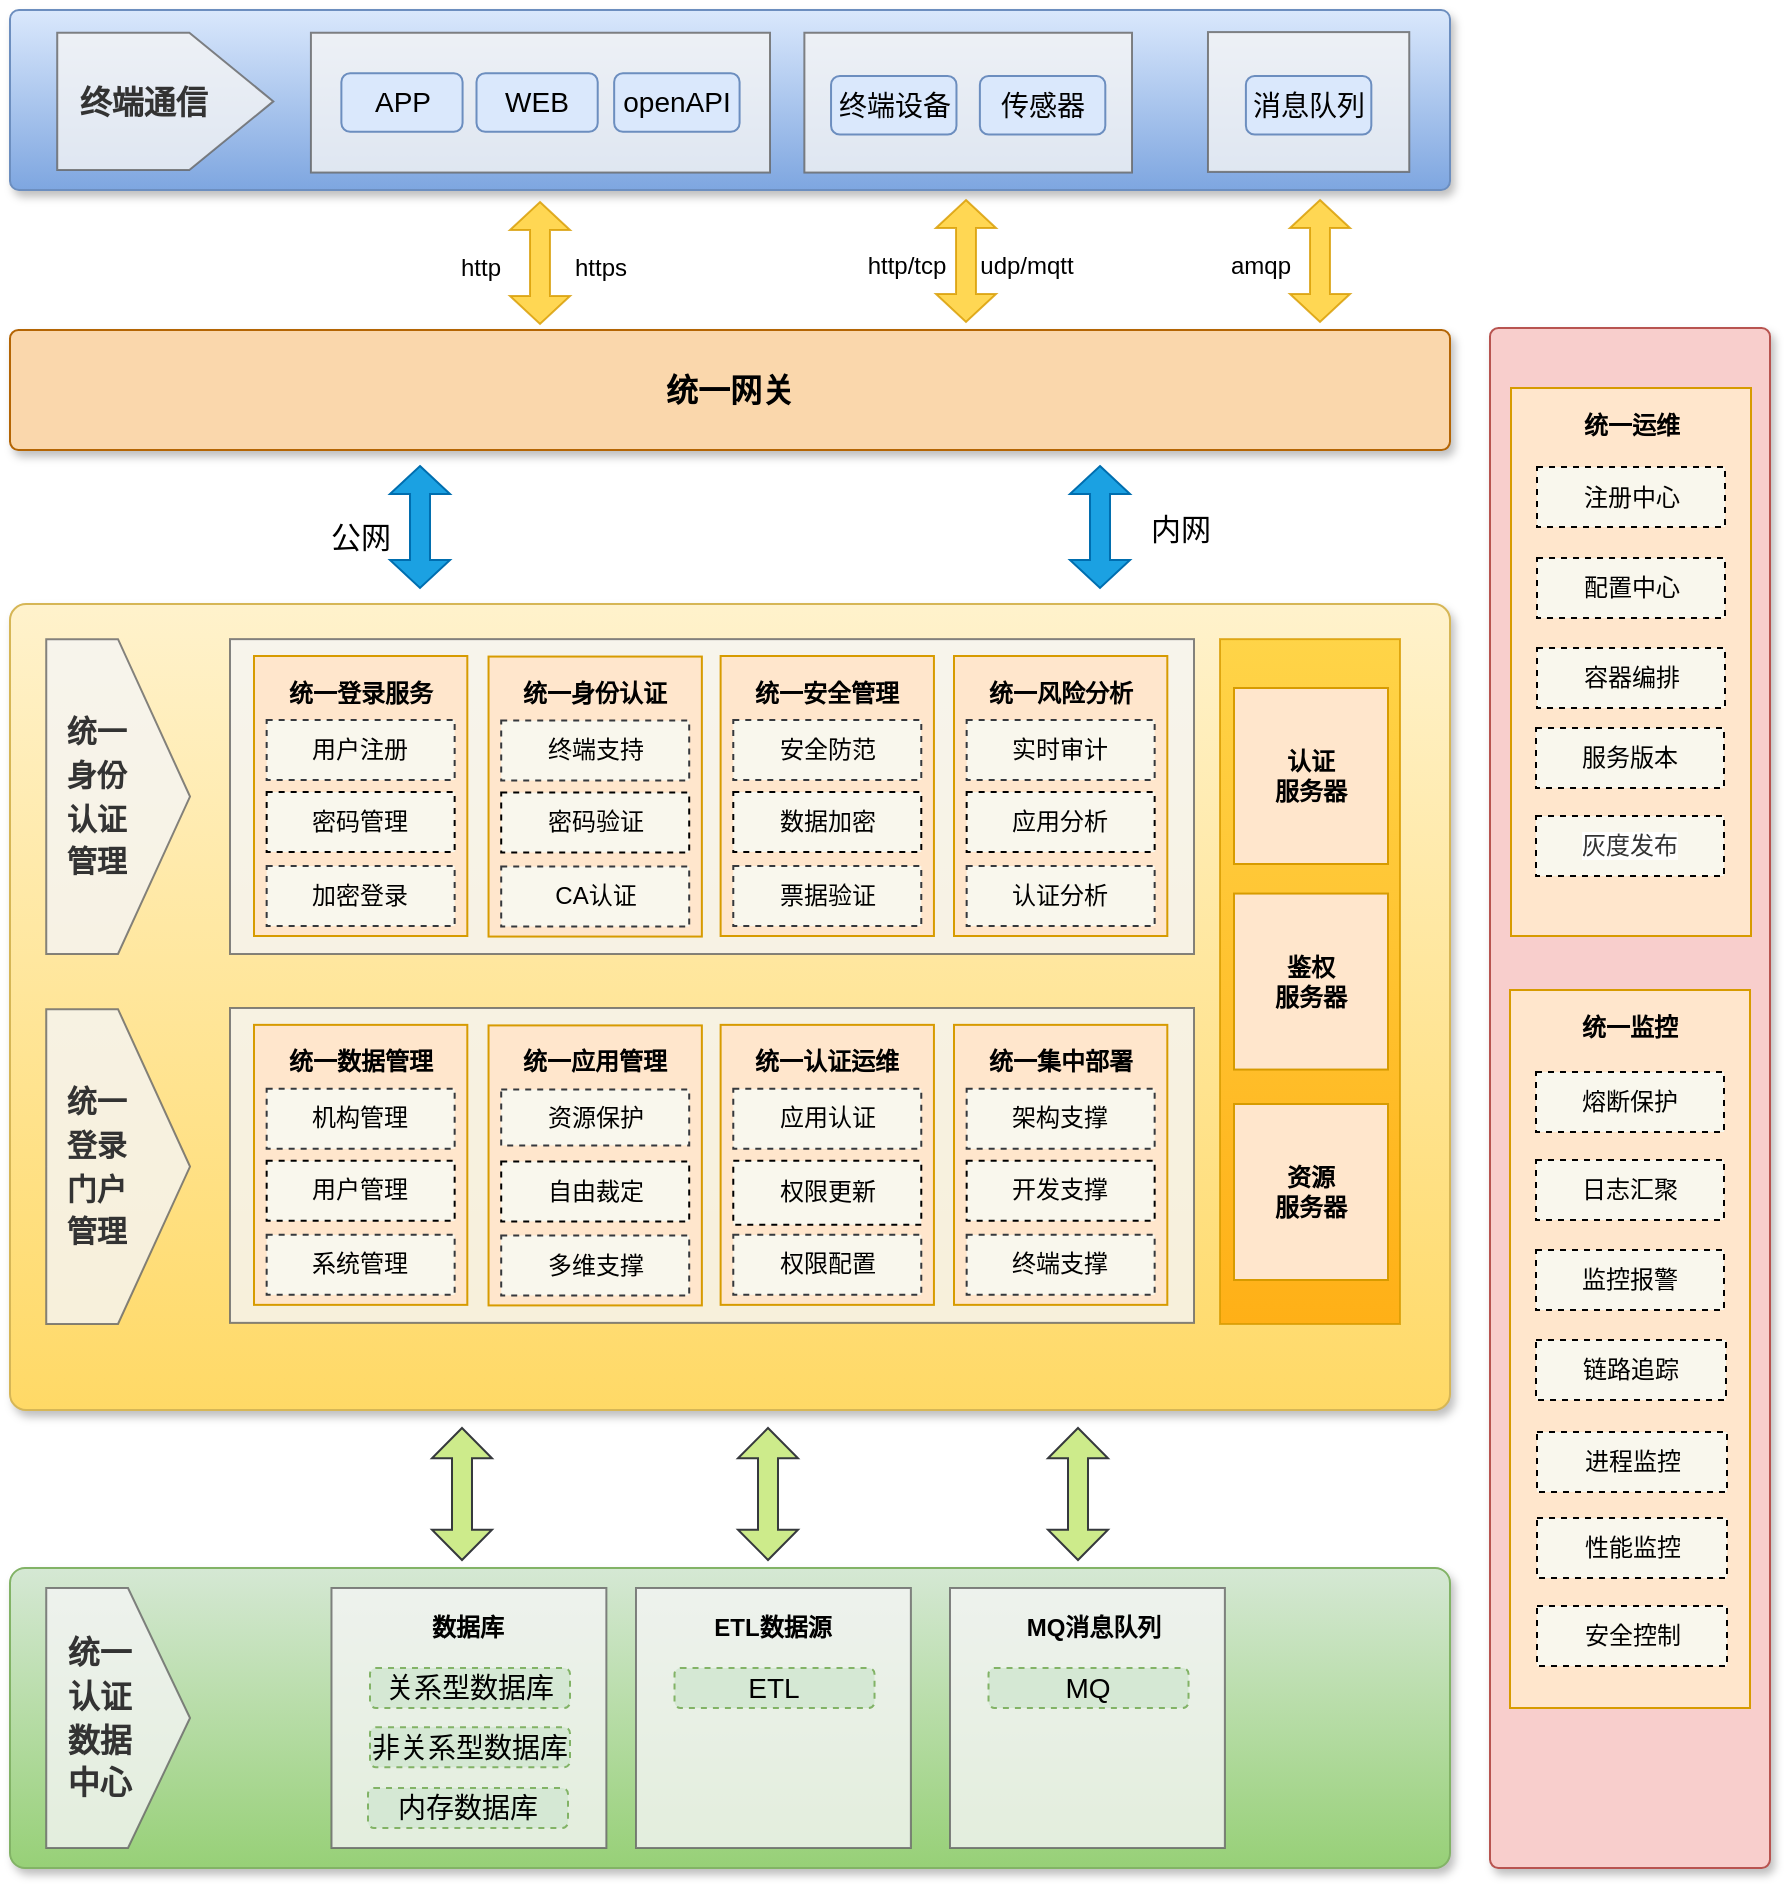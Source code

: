 <mxfile version="18.2.0" type="github">
  <diagram name="Page-1" id="d9b1e647-80fa-b4a2-5024-87a742678bcc">
    <mxGraphModel dx="868" dy="559" grid="1" gridSize="10" guides="1" tooltips="1" connect="1" arrows="0" fold="1" page="1" pageScale="1" pageWidth="500" pageHeight="1200" background="none" math="0" shadow="0">
      <root>
        <mxCell id="0" />
        <mxCell id="1" parent="0" />
        <mxCell id="57fe6abec08f04cb-7" value="" style="text;html=1;strokeColor=#6c8ebf;fillColor=#dae8fc;align=center;verticalAlign=middle;whiteSpace=wrap;fontSize=54;fontStyle=1;shadow=1;rounded=1;glass=0;sketch=0;arcSize=5;gradientColor=#7ea6e0;" parent="1" vertex="1">
          <mxGeometry x="50" y="41" width="720" height="90" as="geometry" />
        </mxCell>
        <mxCell id="60hh8dOJ01memG8-q0ME-9" value="&lt;span style=&quot;color: rgb(51, 51, 51);&quot;&gt;&lt;b&gt;&lt;font style=&quot;font-size: 16px;&quot;&gt;&amp;nbsp; 终端通信&lt;/font&gt;&lt;/b&gt;&lt;/span&gt;" style="html=1;shadow=0;dashed=0;align=left;verticalAlign=middle;shape=mxgraph.arrows2.arrow;dy=0;dx=42;notch=0;rounded=0;glass=0;sketch=0;fontSize=18;fillColor=#f5f5f5;fontColor=#333333;strokeColor=#666666;whiteSpace=wrap;opacity=80;" parent="57fe6abec08f04cb-7" vertex="1">
          <mxGeometry x="23.615" y="11.38" width="108.05" height="68.62" as="geometry" />
        </mxCell>
        <mxCell id="HtmfPYp2KWMltQhcVB6t-54" value="" style="rounded=0;whiteSpace=wrap;html=1;shadow=0;glass=0;sketch=0;fontSize=20;fillColor=#f5f5f5;fontColor=#333333;strokeColor=#666666;opacity=80;" vertex="1" parent="57fe6abec08f04cb-7">
          <mxGeometry x="397.19" y="11.38" width="163.81" height="69.89" as="geometry" />
        </mxCell>
        <mxCell id="HtmfPYp2KWMltQhcVB6t-55" value="&lt;span style=&quot;font-size: 14px;&quot;&gt;终端设备&lt;/span&gt;" style="rounded=1;whiteSpace=wrap;html=1;shadow=0;glass=0;sketch=0;fillColor=#dae8fc;strokeColor=#6c8ebf;gradientColor=none;" vertex="1" parent="57fe6abec08f04cb-7">
          <mxGeometry x="410.527" y="32.98" width="62.716" height="29.33" as="geometry" />
        </mxCell>
        <mxCell id="HtmfPYp2KWMltQhcVB6t-56" value="&lt;span style=&quot;font-size: 14px;&quot;&gt;传感器&lt;/span&gt;" style="rounded=1;whiteSpace=wrap;html=1;shadow=0;glass=0;sketch=0;fillColor=#dae8fc;strokeColor=#6c8ebf;gradientColor=none;" vertex="1" parent="57fe6abec08f04cb-7">
          <mxGeometry x="484.941" y="32.98" width="62.716" height="29.33" as="geometry" />
        </mxCell>
        <mxCell id="HtmfPYp2KWMltQhcVB6t-61" value="" style="rounded=0;whiteSpace=wrap;html=1;shadow=0;glass=0;sketch=0;fontSize=20;fillColor=#f5f5f5;fontColor=#333333;strokeColor=#666666;opacity=80;" vertex="1" parent="57fe6abec08f04cb-7">
          <mxGeometry x="598.996" y="11.05" width="100.63" height="69.89" as="geometry" />
        </mxCell>
        <mxCell id="HtmfPYp2KWMltQhcVB6t-62" value="&lt;span style=&quot;font-size: 14px;&quot;&gt;消息队列&lt;/span&gt;" style="rounded=1;whiteSpace=wrap;html=1;shadow=0;glass=0;sketch=0;fillColor=#dae8fc;strokeColor=#6c8ebf;gradientColor=none;" vertex="1" parent="57fe6abec08f04cb-7">
          <mxGeometry x="617.951" y="32.98" width="62.716" height="29.33" as="geometry" />
        </mxCell>
        <mxCell id="60hh8dOJ01memG8-q0ME-10" value="" style="rounded=0;whiteSpace=wrap;html=1;shadow=0;glass=0;sketch=0;fontSize=20;fillColor=#f5f5f5;fontColor=#333333;strokeColor=#666666;opacity=80;" parent="57fe6abec08f04cb-7" vertex="1">
          <mxGeometry x="150.47" y="11.38" width="229.53" height="69.89" as="geometry" />
        </mxCell>
        <mxCell id="60hh8dOJ01memG8-q0ME-2" value="&lt;font style=&quot;font-size: 14px;&quot;&gt;APP&lt;/font&gt;" style="rounded=1;whiteSpace=wrap;html=1;shadow=0;glass=0;sketch=0;fillColor=#dae8fc;strokeColor=#6c8ebf;gradientColor=none;" parent="57fe6abec08f04cb-7" vertex="1">
          <mxGeometry x="165.688" y="31.6" width="60.599" height="29.33" as="geometry" />
        </mxCell>
        <mxCell id="60hh8dOJ01memG8-q0ME-12" value="&lt;font style=&quot;font-size: 14px;&quot;&gt;WEB&lt;/font&gt;" style="rounded=1;whiteSpace=wrap;html=1;shadow=0;glass=0;sketch=0;fillColor=#dae8fc;strokeColor=#6c8ebf;gradientColor=none;" parent="57fe6abec08f04cb-7" vertex="1">
          <mxGeometry x="233.257" y="31.6" width="60.599" height="29.33" as="geometry" />
        </mxCell>
        <mxCell id="HtmfPYp2KWMltQhcVB6t-39" value="&lt;span style=&quot;font-size: 14px;&quot;&gt;openAPI&lt;/span&gt;" style="rounded=1;whiteSpace=wrap;html=1;shadow=0;glass=0;sketch=0;fillColor=#dae8fc;strokeColor=#6c8ebf;gradientColor=none;" vertex="1" parent="57fe6abec08f04cb-7">
          <mxGeometry x="302.08" y="31.6" width="62.716" height="29.33" as="geometry" />
        </mxCell>
        <mxCell id="60hh8dOJ01memG8-q0ME-18" value="" style="text;html=1;strokeColor=#d6b656;fillColor=#fff2cc;align=center;verticalAlign=middle;whiteSpace=wrap;fontSize=54;fontStyle=1;shadow=1;rounded=1;glass=0;sketch=0;arcSize=2;gradientColor=#ffd966;" parent="1" vertex="1">
          <mxGeometry x="50" y="338" width="720" height="403" as="geometry" />
        </mxCell>
        <mxCell id="60hh8dOJ01memG8-q0ME-19" value="" style="rounded=0;whiteSpace=wrap;html=1;shadow=0;glass=0;sketch=0;fontSize=20;fillColor=#f5f5f5;fontColor=#333333;strokeColor=#666666;opacity=80;" parent="60hh8dOJ01memG8-q0ME-18" vertex="1">
          <mxGeometry x="110" y="17.57" width="482" height="157.43" as="geometry" />
        </mxCell>
        <mxCell id="60hh8dOJ01memG8-q0ME-21" value="&lt;div style=&quot;&quot;&gt;&lt;b style=&quot;font-size: 15px;&quot;&gt;&amp;nbsp; 统一&lt;/b&gt;&lt;/div&gt;&lt;div style=&quot;&quot;&gt;&lt;b style=&quot;font-size: 15px;&quot;&gt;&amp;nbsp; 身份&lt;br&gt;&amp;nbsp; 认证&lt;/b&gt;&lt;/div&gt;&lt;div style=&quot;&quot;&gt;&lt;b style=&quot;font-size: 15px;&quot;&gt;&amp;nbsp; 管理&lt;/b&gt;&lt;br&gt;&lt;/div&gt;" style="html=1;shadow=0;dashed=0;align=left;verticalAlign=middle;shape=mxgraph.arrows2.arrow;dy=0;dx=36;notch=0;rounded=0;glass=0;sketch=0;fontSize=18;fillColor=#f5f5f5;fontColor=#333333;strokeColor=#666666;whiteSpace=wrap;opacity=80;" parent="60hh8dOJ01memG8-q0ME-18" vertex="1">
          <mxGeometry x="18.12" y="17.57" width="71.88" height="157.43" as="geometry" />
        </mxCell>
        <mxCell id="HtmfPYp2KWMltQhcVB6t-26" value="" style="group" vertex="1" connectable="0" parent="60hh8dOJ01memG8-q0ME-18">
          <mxGeometry x="122" y="26" width="106.66" height="140" as="geometry" />
        </mxCell>
        <mxCell id="60hh8dOJ01memG8-q0ME-20" value="" style="rounded=0;whiteSpace=wrap;html=1;shadow=0;glass=0;sketch=0;fillColor=#ffe6cc;strokeColor=#d79b00;" parent="HtmfPYp2KWMltQhcVB6t-26" vertex="1">
          <mxGeometry width="106.66" height="140" as="geometry" />
        </mxCell>
        <mxCell id="HtmfPYp2KWMltQhcVB6t-22" value="&lt;font style=&quot;font-size: 12px;&quot;&gt;&lt;b&gt;统一登录服务&lt;/b&gt;&lt;/font&gt;" style="text;html=1;strokeColor=none;fillColor=none;align=center;verticalAlign=middle;whiteSpace=wrap;rounded=0;shadow=1;fontSize=16;" vertex="1" parent="HtmfPYp2KWMltQhcVB6t-26">
          <mxGeometry x="13.83" y="2" width="79" height="30" as="geometry" />
        </mxCell>
        <mxCell id="HtmfPYp2KWMltQhcVB6t-23" value="用户注册" style="rounded=0;whiteSpace=wrap;html=1;shadow=0;fontSize=12;fillColor=#f9f7ed;strokeColor=#36393d;dashed=1;" vertex="1" parent="HtmfPYp2KWMltQhcVB6t-26">
          <mxGeometry x="6.33" y="32" width="94" height="30" as="geometry" />
        </mxCell>
        <mxCell id="HtmfPYp2KWMltQhcVB6t-24" value="密码管理" style="rounded=0;whiteSpace=wrap;html=1;shadow=0;fontSize=12;fillColor=#f9f7ed;strokeColor=default;dashed=1;" vertex="1" parent="HtmfPYp2KWMltQhcVB6t-26">
          <mxGeometry x="6.33" y="68" width="94" height="30" as="geometry" />
        </mxCell>
        <mxCell id="HtmfPYp2KWMltQhcVB6t-25" value="加密登录" style="rounded=0;whiteSpace=wrap;html=1;shadow=0;fontSize=12;fillColor=#f9f7ed;strokeColor=#36393d;dashed=1;" vertex="1" parent="HtmfPYp2KWMltQhcVB6t-26">
          <mxGeometry x="6.33" y="105" width="94" height="30" as="geometry" />
        </mxCell>
        <mxCell id="HtmfPYp2KWMltQhcVB6t-27" value="" style="group" vertex="1" connectable="0" parent="60hh8dOJ01memG8-q0ME-18">
          <mxGeometry x="239.27" y="26.28" width="106.66" height="140" as="geometry" />
        </mxCell>
        <mxCell id="HtmfPYp2KWMltQhcVB6t-28" value="" style="rounded=0;whiteSpace=wrap;html=1;shadow=0;glass=0;sketch=0;fillColor=#ffe6cc;strokeColor=#d79b00;" vertex="1" parent="HtmfPYp2KWMltQhcVB6t-27">
          <mxGeometry width="106.66" height="140" as="geometry" />
        </mxCell>
        <mxCell id="HtmfPYp2KWMltQhcVB6t-29" value="&lt;font style=&quot;font-size: 12px;&quot;&gt;&lt;b&gt;统一身份认证&lt;/b&gt;&lt;/font&gt;" style="text;html=1;strokeColor=none;fillColor=none;align=center;verticalAlign=middle;whiteSpace=wrap;rounded=0;shadow=1;fontSize=16;" vertex="1" parent="HtmfPYp2KWMltQhcVB6t-27">
          <mxGeometry x="13.83" y="2" width="79" height="30" as="geometry" />
        </mxCell>
        <mxCell id="HtmfPYp2KWMltQhcVB6t-30" value="终端支持" style="rounded=0;whiteSpace=wrap;html=1;shadow=0;fontSize=12;fillColor=#f9f7ed;strokeColor=#36393d;dashed=1;" vertex="1" parent="HtmfPYp2KWMltQhcVB6t-27">
          <mxGeometry x="6.33" y="32" width="94" height="30" as="geometry" />
        </mxCell>
        <mxCell id="HtmfPYp2KWMltQhcVB6t-31" value="密码验证" style="rounded=0;whiteSpace=wrap;html=1;shadow=0;fontSize=12;fillColor=#f9f7ed;strokeColor=default;dashed=1;" vertex="1" parent="HtmfPYp2KWMltQhcVB6t-27">
          <mxGeometry x="6.33" y="68" width="94" height="30" as="geometry" />
        </mxCell>
        <mxCell id="HtmfPYp2KWMltQhcVB6t-32" value="CA认证" style="rounded=0;whiteSpace=wrap;html=1;shadow=0;fontSize=12;fillColor=#f9f7ed;strokeColor=#36393d;dashed=1;" vertex="1" parent="HtmfPYp2KWMltQhcVB6t-27">
          <mxGeometry x="6.33" y="105" width="94" height="30" as="geometry" />
        </mxCell>
        <mxCell id="HtmfPYp2KWMltQhcVB6t-33" value="" style="group" vertex="1" connectable="0" parent="60hh8dOJ01memG8-q0ME-18">
          <mxGeometry x="355.31" y="26" width="106.66" height="140" as="geometry" />
        </mxCell>
        <mxCell id="HtmfPYp2KWMltQhcVB6t-34" value="" style="rounded=0;whiteSpace=wrap;html=1;shadow=0;glass=0;sketch=0;fillColor=#ffe6cc;strokeColor=#d79b00;" vertex="1" parent="HtmfPYp2KWMltQhcVB6t-33">
          <mxGeometry width="106.66" height="140" as="geometry" />
        </mxCell>
        <mxCell id="HtmfPYp2KWMltQhcVB6t-35" value="&lt;font style=&quot;font-size: 12px;&quot;&gt;&lt;b&gt;统一安全管理&lt;/b&gt;&lt;/font&gt;" style="text;html=1;strokeColor=none;fillColor=none;align=center;verticalAlign=middle;whiteSpace=wrap;rounded=0;shadow=1;fontSize=16;" vertex="1" parent="HtmfPYp2KWMltQhcVB6t-33">
          <mxGeometry x="13.83" y="2" width="79" height="30" as="geometry" />
        </mxCell>
        <mxCell id="HtmfPYp2KWMltQhcVB6t-36" value="安全防范" style="rounded=0;whiteSpace=wrap;html=1;shadow=0;fontSize=12;fillColor=#f9f7ed;strokeColor=#36393d;dashed=1;" vertex="1" parent="HtmfPYp2KWMltQhcVB6t-33">
          <mxGeometry x="6.33" y="32" width="94" height="30" as="geometry" />
        </mxCell>
        <mxCell id="HtmfPYp2KWMltQhcVB6t-37" value="数据加密" style="rounded=0;whiteSpace=wrap;html=1;shadow=0;fontSize=12;fillColor=#f9f7ed;strokeColor=default;dashed=1;" vertex="1" parent="HtmfPYp2KWMltQhcVB6t-33">
          <mxGeometry x="6.33" y="68" width="94" height="30" as="geometry" />
        </mxCell>
        <mxCell id="HtmfPYp2KWMltQhcVB6t-38" value="票据验证" style="rounded=0;whiteSpace=wrap;html=1;shadow=0;fontSize=12;fillColor=#f9f7ed;strokeColor=#36393d;dashed=1;" vertex="1" parent="HtmfPYp2KWMltQhcVB6t-33">
          <mxGeometry x="6.33" y="105" width="94" height="30" as="geometry" />
        </mxCell>
        <mxCell id="HtmfPYp2KWMltQhcVB6t-67" value="" style="group" vertex="1" connectable="0" parent="60hh8dOJ01memG8-q0ME-18">
          <mxGeometry x="472" y="26" width="106.66" height="140" as="geometry" />
        </mxCell>
        <mxCell id="HtmfPYp2KWMltQhcVB6t-68" value="" style="rounded=0;whiteSpace=wrap;html=1;shadow=0;glass=0;sketch=0;fillColor=#ffe6cc;strokeColor=#d79b00;" vertex="1" parent="HtmfPYp2KWMltQhcVB6t-67">
          <mxGeometry width="106.66" height="140" as="geometry" />
        </mxCell>
        <mxCell id="HtmfPYp2KWMltQhcVB6t-69" value="&lt;font style=&quot;font-size: 12px;&quot;&gt;&lt;b&gt;统一风险分析&lt;/b&gt;&lt;/font&gt;" style="text;html=1;strokeColor=none;fillColor=none;align=center;verticalAlign=middle;whiteSpace=wrap;rounded=0;shadow=1;fontSize=16;" vertex="1" parent="HtmfPYp2KWMltQhcVB6t-67">
          <mxGeometry x="13.83" y="2" width="79" height="30" as="geometry" />
        </mxCell>
        <mxCell id="HtmfPYp2KWMltQhcVB6t-70" value="实时审计" style="rounded=0;whiteSpace=wrap;html=1;shadow=0;fontSize=12;fillColor=#f9f7ed;strokeColor=#36393d;dashed=1;" vertex="1" parent="HtmfPYp2KWMltQhcVB6t-67">
          <mxGeometry x="6.33" y="32" width="94" height="30" as="geometry" />
        </mxCell>
        <mxCell id="HtmfPYp2KWMltQhcVB6t-71" value="应用分析" style="rounded=0;whiteSpace=wrap;html=1;shadow=0;fontSize=12;fillColor=#f9f7ed;strokeColor=default;dashed=1;" vertex="1" parent="HtmfPYp2KWMltQhcVB6t-67">
          <mxGeometry x="6.33" y="68" width="94" height="30" as="geometry" />
        </mxCell>
        <mxCell id="HtmfPYp2KWMltQhcVB6t-72" value="认证分析" style="rounded=0;whiteSpace=wrap;html=1;shadow=0;fontSize=12;fillColor=#f9f7ed;strokeColor=#36393d;dashed=1;" vertex="1" parent="HtmfPYp2KWMltQhcVB6t-67">
          <mxGeometry x="6.33" y="105" width="94" height="30" as="geometry" />
        </mxCell>
        <mxCell id="HtmfPYp2KWMltQhcVB6t-73" value="" style="rounded=0;whiteSpace=wrap;html=1;shadow=0;glass=0;sketch=0;fontSize=20;fillColor=#f5f5f5;fontColor=#333333;strokeColor=#666666;opacity=80;" vertex="1" parent="60hh8dOJ01memG8-q0ME-18">
          <mxGeometry x="110" y="202" width="482" height="157.43" as="geometry" />
        </mxCell>
        <mxCell id="HtmfPYp2KWMltQhcVB6t-74" value="" style="group" vertex="1" connectable="0" parent="60hh8dOJ01memG8-q0ME-18">
          <mxGeometry x="122" y="210.43" width="106.66" height="140" as="geometry" />
        </mxCell>
        <mxCell id="HtmfPYp2KWMltQhcVB6t-75" value="" style="rounded=0;whiteSpace=wrap;html=1;shadow=0;glass=0;sketch=0;fillColor=#ffe6cc;strokeColor=#d79b00;" vertex="1" parent="HtmfPYp2KWMltQhcVB6t-74">
          <mxGeometry width="106.66" height="140" as="geometry" />
        </mxCell>
        <mxCell id="HtmfPYp2KWMltQhcVB6t-76" value="&lt;font style=&quot;font-size: 12px;&quot;&gt;&lt;b&gt;统一数据管理&lt;/b&gt;&lt;/font&gt;" style="text;html=1;strokeColor=none;fillColor=none;align=center;verticalAlign=middle;whiteSpace=wrap;rounded=0;shadow=1;fontSize=16;" vertex="1" parent="HtmfPYp2KWMltQhcVB6t-74">
          <mxGeometry x="13.83" y="2" width="79" height="30" as="geometry" />
        </mxCell>
        <mxCell id="HtmfPYp2KWMltQhcVB6t-77" value="机构管理" style="rounded=0;whiteSpace=wrap;html=1;shadow=0;fontSize=12;fillColor=#f9f7ed;strokeColor=#36393d;dashed=1;" vertex="1" parent="HtmfPYp2KWMltQhcVB6t-74">
          <mxGeometry x="6.33" y="32" width="94" height="30" as="geometry" />
        </mxCell>
        <mxCell id="HtmfPYp2KWMltQhcVB6t-78" value="用户管理" style="rounded=0;whiteSpace=wrap;html=1;shadow=0;fontSize=12;fillColor=#f9f7ed;strokeColor=default;dashed=1;" vertex="1" parent="HtmfPYp2KWMltQhcVB6t-74">
          <mxGeometry x="6.33" y="68" width="94" height="30" as="geometry" />
        </mxCell>
        <mxCell id="HtmfPYp2KWMltQhcVB6t-79" value="系统管理" style="rounded=0;whiteSpace=wrap;html=1;shadow=0;fontSize=12;fillColor=#f9f7ed;strokeColor=#36393d;dashed=1;" vertex="1" parent="HtmfPYp2KWMltQhcVB6t-74">
          <mxGeometry x="6.33" y="105" width="94" height="30" as="geometry" />
        </mxCell>
        <mxCell id="HtmfPYp2KWMltQhcVB6t-80" value="" style="group" vertex="1" connectable="0" parent="60hh8dOJ01memG8-q0ME-18">
          <mxGeometry x="239.27" y="210.71" width="106.66" height="140" as="geometry" />
        </mxCell>
        <mxCell id="HtmfPYp2KWMltQhcVB6t-81" value="" style="rounded=0;whiteSpace=wrap;html=1;shadow=0;glass=0;sketch=0;fillColor=#ffe6cc;strokeColor=#d79b00;" vertex="1" parent="HtmfPYp2KWMltQhcVB6t-80">
          <mxGeometry width="106.66" height="140" as="geometry" />
        </mxCell>
        <mxCell id="HtmfPYp2KWMltQhcVB6t-82" value="&lt;font style=&quot;font-size: 12px;&quot;&gt;&lt;b&gt;统一应用管理&lt;/b&gt;&lt;/font&gt;" style="text;html=1;strokeColor=none;fillColor=none;align=center;verticalAlign=middle;whiteSpace=wrap;rounded=0;shadow=1;fontSize=16;" vertex="1" parent="HtmfPYp2KWMltQhcVB6t-80">
          <mxGeometry x="13.83" y="2" width="79" height="28" as="geometry" />
        </mxCell>
        <mxCell id="HtmfPYp2KWMltQhcVB6t-83" value="资源保护" style="rounded=0;whiteSpace=wrap;html=1;shadow=0;fontSize=12;fillColor=#f9f7ed;strokeColor=#36393d;dashed=1;" vertex="1" parent="HtmfPYp2KWMltQhcVB6t-80">
          <mxGeometry x="6.33" y="32" width="94" height="28" as="geometry" />
        </mxCell>
        <mxCell id="HtmfPYp2KWMltQhcVB6t-84" value="自由裁定" style="rounded=0;whiteSpace=wrap;html=1;shadow=0;fontSize=12;fillColor=#f9f7ed;strokeColor=default;dashed=1;" vertex="1" parent="HtmfPYp2KWMltQhcVB6t-80">
          <mxGeometry x="6.33" y="68" width="94" height="30" as="geometry" />
        </mxCell>
        <mxCell id="HtmfPYp2KWMltQhcVB6t-85" value="多维支撑" style="rounded=0;whiteSpace=wrap;html=1;shadow=0;fontSize=12;fillColor=#f9f7ed;strokeColor=#36393d;dashed=1;" vertex="1" parent="HtmfPYp2KWMltQhcVB6t-80">
          <mxGeometry x="6.33" y="105" width="94" height="30" as="geometry" />
        </mxCell>
        <mxCell id="HtmfPYp2KWMltQhcVB6t-86" value="" style="group" vertex="1" connectable="0" parent="60hh8dOJ01memG8-q0ME-18">
          <mxGeometry x="355.31" y="210.43" width="106.66" height="140" as="geometry" />
        </mxCell>
        <mxCell id="HtmfPYp2KWMltQhcVB6t-87" value="" style="rounded=0;whiteSpace=wrap;html=1;shadow=0;glass=0;sketch=0;fillColor=#ffe6cc;strokeColor=#d79b00;" vertex="1" parent="HtmfPYp2KWMltQhcVB6t-86">
          <mxGeometry width="106.66" height="140" as="geometry" />
        </mxCell>
        <mxCell id="HtmfPYp2KWMltQhcVB6t-88" value="&lt;font style=&quot;font-size: 12px;&quot;&gt;&lt;b&gt;统一认证运维&lt;/b&gt;&lt;/font&gt;" style="text;html=1;strokeColor=none;fillColor=none;align=center;verticalAlign=middle;whiteSpace=wrap;rounded=0;shadow=1;fontSize=16;" vertex="1" parent="HtmfPYp2KWMltQhcVB6t-86">
          <mxGeometry x="13.83" y="2" width="79" height="30" as="geometry" />
        </mxCell>
        <mxCell id="HtmfPYp2KWMltQhcVB6t-89" value="应用认证" style="rounded=0;whiteSpace=wrap;html=1;shadow=0;fontSize=12;fillColor=#f9f7ed;strokeColor=#36393d;dashed=1;" vertex="1" parent="HtmfPYp2KWMltQhcVB6t-86">
          <mxGeometry x="6.33" y="32" width="94" height="30" as="geometry" />
        </mxCell>
        <mxCell id="HtmfPYp2KWMltQhcVB6t-90" value="权限更新" style="rounded=0;whiteSpace=wrap;html=1;shadow=0;fontSize=12;fillColor=#f9f7ed;strokeColor=default;dashed=1;" vertex="1" parent="HtmfPYp2KWMltQhcVB6t-86">
          <mxGeometry x="6.33" y="68" width="94" height="32" as="geometry" />
        </mxCell>
        <mxCell id="HtmfPYp2KWMltQhcVB6t-91" value="权限配置" style="rounded=0;whiteSpace=wrap;html=1;shadow=0;fontSize=12;fillColor=#f9f7ed;strokeColor=#36393d;dashed=1;" vertex="1" parent="HtmfPYp2KWMltQhcVB6t-86">
          <mxGeometry x="6.33" y="105" width="94" height="30" as="geometry" />
        </mxCell>
        <mxCell id="HtmfPYp2KWMltQhcVB6t-92" value="" style="group" vertex="1" connectable="0" parent="60hh8dOJ01memG8-q0ME-18">
          <mxGeometry x="472" y="210.43" width="106.66" height="140" as="geometry" />
        </mxCell>
        <mxCell id="HtmfPYp2KWMltQhcVB6t-93" value="" style="rounded=0;whiteSpace=wrap;html=1;shadow=0;glass=0;sketch=0;fillColor=#ffe6cc;strokeColor=#d79b00;" vertex="1" parent="HtmfPYp2KWMltQhcVB6t-92">
          <mxGeometry width="106.66" height="140" as="geometry" />
        </mxCell>
        <mxCell id="HtmfPYp2KWMltQhcVB6t-94" value="&lt;font style=&quot;font-size: 12px;&quot;&gt;&lt;b&gt;统一集中部署&lt;/b&gt;&lt;/font&gt;" style="text;html=1;strokeColor=none;fillColor=none;align=center;verticalAlign=middle;whiteSpace=wrap;rounded=0;shadow=1;fontSize=16;" vertex="1" parent="HtmfPYp2KWMltQhcVB6t-92">
          <mxGeometry x="13.83" y="2" width="79" height="30" as="geometry" />
        </mxCell>
        <mxCell id="HtmfPYp2KWMltQhcVB6t-95" value="架构支撑" style="rounded=0;whiteSpace=wrap;html=1;shadow=0;fontSize=12;fillColor=#f9f7ed;strokeColor=#36393d;dashed=1;" vertex="1" parent="HtmfPYp2KWMltQhcVB6t-92">
          <mxGeometry x="6.33" y="32" width="94" height="30" as="geometry" />
        </mxCell>
        <mxCell id="HtmfPYp2KWMltQhcVB6t-96" value="开发支撑" style="rounded=0;whiteSpace=wrap;html=1;shadow=0;fontSize=12;fillColor=#f9f7ed;strokeColor=default;dashed=1;" vertex="1" parent="HtmfPYp2KWMltQhcVB6t-92">
          <mxGeometry x="6.33" y="68" width="94" height="30" as="geometry" />
        </mxCell>
        <mxCell id="HtmfPYp2KWMltQhcVB6t-97" value="终端支撑" style="rounded=0;whiteSpace=wrap;html=1;shadow=0;fontSize=12;fillColor=#f9f7ed;strokeColor=#36393d;dashed=1;" vertex="1" parent="HtmfPYp2KWMltQhcVB6t-92">
          <mxGeometry x="6.33" y="105" width="94" height="30" as="geometry" />
        </mxCell>
        <mxCell id="HtmfPYp2KWMltQhcVB6t-103" value="&lt;div style=&quot;&quot;&gt;&lt;b style=&quot;font-size: 15px;&quot;&gt;&amp;nbsp; 统一&lt;br&gt;&amp;nbsp; 登录&lt;br&gt;&amp;nbsp; 门户&lt;br&gt;&amp;nbsp; 管理&lt;/b&gt;&lt;br&gt;&lt;/div&gt;" style="html=1;shadow=0;dashed=0;align=left;verticalAlign=middle;shape=mxgraph.arrows2.arrow;dy=0;dx=36;notch=0;rounded=0;glass=0;sketch=0;fontSize=18;fillColor=#f5f5f5;fontColor=#333333;strokeColor=#666666;whiteSpace=wrap;opacity=80;" vertex="1" parent="60hh8dOJ01memG8-q0ME-18">
          <mxGeometry x="18.12" y="202.57" width="71.88" height="157.43" as="geometry" />
        </mxCell>
        <mxCell id="HtmfPYp2KWMltQhcVB6t-104" value="" style="group" vertex="1" connectable="0" parent="60hh8dOJ01memG8-q0ME-18">
          <mxGeometry x="605" y="17.57" width="90" height="342.43" as="geometry" />
        </mxCell>
        <mxCell id="HtmfPYp2KWMltQhcVB6t-98" value="" style="rounded=0;whiteSpace=wrap;html=1;shadow=0;glass=0;sketch=0;fontSize=20;fillColor=#ffcd28;strokeColor=#d79b00;opacity=80;gradientColor=#ffa500;" vertex="1" parent="HtmfPYp2KWMltQhcVB6t-104">
          <mxGeometry width="90" height="342.43" as="geometry" />
        </mxCell>
        <mxCell id="HtmfPYp2KWMltQhcVB6t-100" value="&lt;b&gt;认证&lt;br&gt;服务器&lt;/b&gt;" style="rounded=0;whiteSpace=wrap;html=1;shadow=0;fontSize=12;fillColor=#ffe6cc;strokeColor=#d79b00;" vertex="1" parent="HtmfPYp2KWMltQhcVB6t-104">
          <mxGeometry x="7" y="24.43" width="77" height="88" as="geometry" />
        </mxCell>
        <mxCell id="HtmfPYp2KWMltQhcVB6t-101" value="&lt;b&gt;鉴权&lt;br&gt;服务器&lt;/b&gt;" style="rounded=0;whiteSpace=wrap;html=1;shadow=0;fontSize=12;fillColor=#ffe6cc;strokeColor=#d79b00;" vertex="1" parent="HtmfPYp2KWMltQhcVB6t-104">
          <mxGeometry x="7" y="127.21" width="77" height="88" as="geometry" />
        </mxCell>
        <mxCell id="HtmfPYp2KWMltQhcVB6t-102" value="&lt;b&gt;资源&lt;br&gt;服务器&lt;/b&gt;" style="rounded=0;whiteSpace=wrap;html=1;shadow=0;fontSize=12;fillColor=#ffe6cc;strokeColor=#d79b00;" vertex="1" parent="HtmfPYp2KWMltQhcVB6t-104">
          <mxGeometry x="7" y="232.43" width="77" height="88" as="geometry" />
        </mxCell>
        <mxCell id="60hh8dOJ01memG8-q0ME-41" value="" style="text;html=1;strokeColor=#82b366;fillColor=#d5e8d4;align=center;verticalAlign=middle;whiteSpace=wrap;fontSize=54;fontStyle=1;shadow=1;rounded=1;glass=0;sketch=0;gradientColor=#97d077;arcSize=5;" parent="1" vertex="1">
          <mxGeometry x="50" y="820" width="720" height="150" as="geometry" />
        </mxCell>
        <mxCell id="60hh8dOJ01memG8-q0ME-42" value="" style="rounded=0;whiteSpace=wrap;html=1;shadow=0;glass=0;sketch=0;fontSize=20;fillColor=#f5f5f5;fontColor=#333333;strokeColor=#666666;opacity=80;" parent="60hh8dOJ01memG8-q0ME-41" vertex="1">
          <mxGeometry x="160.74" y="10" width="137.44" height="130" as="geometry" />
        </mxCell>
        <mxCell id="60hh8dOJ01memG8-q0ME-43" value="&lt;font style=&quot;font-size: 14px;&quot;&gt;非关系型数据库&lt;/font&gt;" style="rounded=1;whiteSpace=wrap;html=1;shadow=0;glass=0;sketch=0;fillColor=#d5e8d4;strokeColor=#82b366;gradientColor=none;dashed=1;" parent="60hh8dOJ01memG8-q0ME-41" vertex="1">
          <mxGeometry x="180" y="79.6" width="100" height="20" as="geometry" />
        </mxCell>
        <mxCell id="60hh8dOJ01memG8-q0ME-49" value="&lt;font style=&quot;font-size: 14px;&quot;&gt;关系型数据库&lt;/font&gt;" style="rounded=1;whiteSpace=wrap;html=1;shadow=0;glass=0;sketch=0;fillColor=#d5e8d4;strokeColor=#82b366;gradientColor=none;dashed=1;" parent="60hh8dOJ01memG8-q0ME-41" vertex="1">
          <mxGeometry x="180" y="50" width="100" height="20" as="geometry" />
        </mxCell>
        <mxCell id="60hh8dOJ01memG8-q0ME-44" value="&lt;div style=&quot;&quot;&gt;&lt;b style=&quot;background-color: initial; font-size: 16px;&quot;&gt;&amp;nbsp; 统一&lt;/b&gt;&lt;/div&gt;&lt;div style=&quot;&quot;&gt;&lt;b style=&quot;background-color: initial; font-size: 16px;&quot;&gt;&amp;nbsp; 认证&lt;/b&gt;&lt;/div&gt;&lt;span style=&quot;color: rgb(51, 51, 51);&quot;&gt;&lt;div style=&quot;&quot;&gt;&lt;b style=&quot;background-color: initial; font-size: 16px;&quot;&gt;&amp;nbsp; 数据&lt;/b&gt;&lt;/div&gt;&lt;div style=&quot;&quot;&gt;&lt;b style=&quot;background-color: initial; font-size: 16px;&quot;&gt;&amp;nbsp; 中心&lt;/b&gt;&lt;/div&gt;&lt;/span&gt;" style="html=1;shadow=0;dashed=0;align=left;verticalAlign=middle;shape=mxgraph.arrows2.arrow;dy=0;dx=31;notch=0;rounded=0;glass=0;sketch=0;fontSize=18;fillColor=#f5f5f5;fontColor=#333333;strokeColor=#666666;whiteSpace=wrap;opacity=80;" parent="60hh8dOJ01memG8-q0ME-41" vertex="1">
          <mxGeometry x="18.12" y="10" width="71.88" height="130" as="geometry" />
        </mxCell>
        <mxCell id="HtmfPYp2KWMltQhcVB6t-106" value="&lt;b&gt;数据库&lt;/b&gt;" style="text;html=1;strokeColor=none;fillColor=none;align=center;verticalAlign=middle;whiteSpace=wrap;rounded=0;shadow=1;dashed=1;fontSize=12;opacity=80;" vertex="1" parent="60hh8dOJ01memG8-q0ME-41">
          <mxGeometry x="199" y="15" width="60" height="30" as="geometry" />
        </mxCell>
        <mxCell id="HtmfPYp2KWMltQhcVB6t-107" value="" style="rounded=0;whiteSpace=wrap;html=1;shadow=0;glass=0;sketch=0;fontSize=20;fillColor=#f5f5f5;fontColor=#333333;strokeColor=#666666;opacity=80;" vertex="1" parent="60hh8dOJ01memG8-q0ME-41">
          <mxGeometry x="313" y="10" width="137.44" height="130" as="geometry" />
        </mxCell>
        <mxCell id="HtmfPYp2KWMltQhcVB6t-109" value="&lt;span style=&quot;font-size: 14px;&quot;&gt;ETL&lt;/span&gt;" style="rounded=1;whiteSpace=wrap;html=1;shadow=0;glass=0;sketch=0;fillColor=#d5e8d4;strokeColor=#82b366;gradientColor=none;dashed=1;" vertex="1" parent="60hh8dOJ01memG8-q0ME-41">
          <mxGeometry x="332.26" y="50" width="100" height="20" as="geometry" />
        </mxCell>
        <mxCell id="HtmfPYp2KWMltQhcVB6t-110" value="&lt;b&gt;ETL数据源&lt;/b&gt;" style="text;html=1;strokeColor=none;fillColor=none;align=center;verticalAlign=middle;whiteSpace=wrap;rounded=0;shadow=1;dashed=1;fontSize=12;opacity=80;" vertex="1" parent="60hh8dOJ01memG8-q0ME-41">
          <mxGeometry x="347.35" y="15" width="68.74" height="30" as="geometry" />
        </mxCell>
        <mxCell id="HtmfPYp2KWMltQhcVB6t-111" value="&lt;font style=&quot;font-size: 14px;&quot;&gt;内存数据库&lt;/font&gt;" style="rounded=1;whiteSpace=wrap;html=1;shadow=0;glass=0;sketch=0;fillColor=#d5e8d4;strokeColor=#82b366;gradientColor=none;dashed=1;" vertex="1" parent="60hh8dOJ01memG8-q0ME-41">
          <mxGeometry x="179" y="110" width="100" height="20" as="geometry" />
        </mxCell>
        <mxCell id="HtmfPYp2KWMltQhcVB6t-112" value="" style="rounded=0;whiteSpace=wrap;html=1;shadow=0;glass=0;sketch=0;fontSize=20;fillColor=#f5f5f5;fontColor=#333333;strokeColor=#666666;opacity=80;" vertex="1" parent="60hh8dOJ01memG8-q0ME-41">
          <mxGeometry x="470" y="10" width="137.44" height="130" as="geometry" />
        </mxCell>
        <mxCell id="HtmfPYp2KWMltQhcVB6t-114" value="&lt;span style=&quot;font-size: 14px;&quot;&gt;MQ&lt;/span&gt;" style="rounded=1;whiteSpace=wrap;html=1;shadow=0;glass=0;sketch=0;fillColor=#d5e8d4;strokeColor=#82b366;gradientColor=none;dashed=1;" vertex="1" parent="60hh8dOJ01memG8-q0ME-41">
          <mxGeometry x="489.26" y="50" width="100" height="20" as="geometry" />
        </mxCell>
        <mxCell id="HtmfPYp2KWMltQhcVB6t-115" value="&lt;b&gt;MQ消息队列&lt;/b&gt;" style="text;html=1;strokeColor=none;fillColor=none;align=center;verticalAlign=middle;whiteSpace=wrap;rounded=0;shadow=1;dashed=1;fontSize=12;opacity=80;" vertex="1" parent="60hh8dOJ01memG8-q0ME-41">
          <mxGeometry x="504.35" y="15" width="75.65" height="30" as="geometry" />
        </mxCell>
        <mxCell id="HtmfPYp2KWMltQhcVB6t-5" value="" style="shape=doubleArrow;direction=south;whiteSpace=wrap;html=1;fontSize=18;arrowWidth=0.333;arrowSize=0.23;fillColor=#1ba1e2;fontColor=#ffffff;strokeColor=#006EAF;" vertex="1" parent="1">
          <mxGeometry x="240" y="269" width="30" height="61" as="geometry" />
        </mxCell>
        <mxCell id="HtmfPYp2KWMltQhcVB6t-7" value="&lt;font style=&quot;font-size: 15px;&quot;&gt;公网&lt;/font&gt;" style="text;html=1;align=center;verticalAlign=middle;resizable=0;points=[];autosize=1;strokeColor=none;fillColor=none;fontSize=18;" vertex="1" parent="1">
          <mxGeometry x="200" y="289" width="50" height="30" as="geometry" />
        </mxCell>
        <mxCell id="HtmfPYp2KWMltQhcVB6t-8" value="&lt;font style=&quot;font-size: 15px;&quot;&gt;内网&lt;/font&gt;" style="text;html=1;align=center;verticalAlign=middle;resizable=0;points=[];autosize=1;strokeColor=none;fillColor=none;fontSize=18;" vertex="1" parent="1">
          <mxGeometry x="610" y="284.5" width="50" height="30" as="geometry" />
        </mxCell>
        <mxCell id="HtmfPYp2KWMltQhcVB6t-9" value="" style="shape=doubleArrow;direction=south;whiteSpace=wrap;html=1;fontSize=18;arrowWidth=0.333;arrowSize=0.23;fillColor=#cdeb8b;strokeColor=#36393d;" vertex="1" parent="1">
          <mxGeometry x="261" y="750" width="30" height="66" as="geometry" />
        </mxCell>
        <mxCell id="HtmfPYp2KWMltQhcVB6t-10" value="" style="shape=doubleArrow;direction=south;whiteSpace=wrap;html=1;fontSize=18;arrowWidth=0.333;arrowSize=0.23;fillColor=#cdeb8b;strokeColor=#36393d;" vertex="1" parent="1">
          <mxGeometry x="569" y="750" width="30" height="66" as="geometry" />
        </mxCell>
        <mxCell id="HtmfPYp2KWMltQhcVB6t-18" value="" style="rounded=1;whiteSpace=wrap;html=1;fontSize=14;arcSize=3;fillColor=#f8cecc;strokeColor=#b85450;shadow=1;" vertex="1" parent="1">
          <mxGeometry x="790" y="200" width="140" height="770" as="geometry" />
        </mxCell>
        <mxCell id="HtmfPYp2KWMltQhcVB6t-21" value="" style="rounded=0;whiteSpace=wrap;html=1;fontSize=14;fillColor=#ffe6cc;strokeColor=#d79b00;" vertex="1" parent="1">
          <mxGeometry x="800" y="531" width="120" height="359" as="geometry" />
        </mxCell>
        <mxCell id="HtmfPYp2KWMltQhcVB6t-42" value="&lt;b&gt;&lt;font style=&quot;font-size: 16px;&quot;&gt;统一网关&lt;/font&gt;&lt;/b&gt;" style="rounded=1;whiteSpace=wrap;html=1;shadow=1;fontSize=12;strokeColor=#b46504;fillColor=#fad7ac;arcSize=7;" vertex="1" parent="1">
          <mxGeometry x="50" y="201" width="720" height="60" as="geometry" />
        </mxCell>
        <mxCell id="HtmfPYp2KWMltQhcVB6t-45" value="" style="shape=doubleArrow;direction=south;whiteSpace=wrap;html=1;fontSize=18;arrowWidth=0.333;arrowSize=0.23;fillColor=#1ba1e2;fontColor=#ffffff;strokeColor=#006EAF;" vertex="1" parent="1">
          <mxGeometry x="580" y="269" width="30" height="61" as="geometry" />
        </mxCell>
        <mxCell id="HtmfPYp2KWMltQhcVB6t-53" value="" style="group" vertex="1" connectable="0" parent="1">
          <mxGeometry x="260" y="137" width="110" height="61" as="geometry" />
        </mxCell>
        <mxCell id="HtmfPYp2KWMltQhcVB6t-48" value="" style="shape=doubleArrow;direction=south;whiteSpace=wrap;html=1;fontSize=18;arrowWidth=0.333;arrowSize=0.23;fillColor=#ffcd28;strokeColor=#d79b00;gradientColor=none;opacity=80;" vertex="1" parent="HtmfPYp2KWMltQhcVB6t-53">
          <mxGeometry x="40" width="30" height="61" as="geometry" />
        </mxCell>
        <mxCell id="HtmfPYp2KWMltQhcVB6t-49" value="&lt;font style=&quot;font-size: 12px;&quot;&gt;http&lt;/font&gt;" style="text;html=1;align=center;verticalAlign=middle;resizable=0;points=[];autosize=1;strokeColor=none;fillColor=none;fontSize=18;" vertex="1" parent="HtmfPYp2KWMltQhcVB6t-53">
          <mxGeometry x="5" y="15.5" width="40" height="30" as="geometry" />
        </mxCell>
        <mxCell id="HtmfPYp2KWMltQhcVB6t-50" value="&lt;font style=&quot;font-size: 12px;&quot;&gt;https&lt;/font&gt;" style="text;html=1;align=center;verticalAlign=middle;resizable=0;points=[];autosize=1;strokeColor=none;fillColor=none;fontSize=18;" vertex="1" parent="HtmfPYp2KWMltQhcVB6t-53">
          <mxGeometry x="65" y="15.5" width="40" height="30" as="geometry" />
        </mxCell>
        <mxCell id="HtmfPYp2KWMltQhcVB6t-57" value="" style="group" vertex="1" connectable="0" parent="1">
          <mxGeometry x="473" y="136" width="115" height="61" as="geometry" />
        </mxCell>
        <mxCell id="HtmfPYp2KWMltQhcVB6t-58" value="" style="shape=doubleArrow;direction=south;whiteSpace=wrap;html=1;fontSize=18;arrowWidth=0.333;arrowSize=0.23;fillColor=#ffcd28;strokeColor=#d79b00;gradientColor=none;opacity=80;" vertex="1" parent="HtmfPYp2KWMltQhcVB6t-57">
          <mxGeometry x="40" width="30" height="61" as="geometry" />
        </mxCell>
        <mxCell id="HtmfPYp2KWMltQhcVB6t-59" value="&lt;font style=&quot;font-size: 12px;&quot;&gt;http/tcp&lt;/font&gt;" style="text;html=1;align=center;verticalAlign=middle;resizable=0;points=[];autosize=1;strokeColor=none;fillColor=none;fontSize=18;" vertex="1" parent="HtmfPYp2KWMltQhcVB6t-57">
          <mxGeometry y="15.5" width="50" height="30" as="geometry" />
        </mxCell>
        <mxCell id="HtmfPYp2KWMltQhcVB6t-60" value="&lt;font style=&quot;font-size: 12px;&quot;&gt;udp/mqtt&lt;/font&gt;" style="text;html=1;align=center;verticalAlign=middle;resizable=0;points=[];autosize=1;strokeColor=none;fillColor=none;fontSize=18;" vertex="1" parent="HtmfPYp2KWMltQhcVB6t-57">
          <mxGeometry x="55" y="15.5" width="60" height="30" as="geometry" />
        </mxCell>
        <mxCell id="HtmfPYp2KWMltQhcVB6t-63" value="" style="group" vertex="1" connectable="0" parent="1">
          <mxGeometry x="650" y="136" width="115" height="61" as="geometry" />
        </mxCell>
        <mxCell id="HtmfPYp2KWMltQhcVB6t-64" value="" style="shape=doubleArrow;direction=south;whiteSpace=wrap;html=1;fontSize=18;arrowWidth=0.333;arrowSize=0.23;fillColor=#ffcd28;strokeColor=#d79b00;gradientColor=none;opacity=80;" vertex="1" parent="HtmfPYp2KWMltQhcVB6t-63">
          <mxGeometry x="40" width="30" height="61" as="geometry" />
        </mxCell>
        <mxCell id="HtmfPYp2KWMltQhcVB6t-65" value="&lt;font style=&quot;font-size: 12px;&quot;&gt;amqp&lt;/font&gt;" style="text;html=1;align=center;verticalAlign=middle;resizable=0;points=[];autosize=1;strokeColor=none;fillColor=none;fontSize=18;" vertex="1" parent="HtmfPYp2KWMltQhcVB6t-63">
          <mxGeometry y="15.5" width="50" height="30" as="geometry" />
        </mxCell>
        <mxCell id="HtmfPYp2KWMltQhcVB6t-116" value="&lt;b&gt;统一监控&lt;/b&gt;" style="text;html=1;strokeColor=none;fillColor=none;align=center;verticalAlign=middle;whiteSpace=wrap;rounded=0;shadow=1;dashed=1;fontSize=12;opacity=80;" vertex="1" parent="1">
          <mxGeometry x="830" y="535" width="60" height="30" as="geometry" />
        </mxCell>
        <mxCell id="HtmfPYp2KWMltQhcVB6t-119" value="日志汇聚" style="rounded=0;whiteSpace=wrap;html=1;shadow=0;fontSize=12;fillColor=#f9f7ed;strokeColor=default;dashed=1;" vertex="1" parent="1">
          <mxGeometry x="813" y="616" width="94" height="30" as="geometry" />
        </mxCell>
        <mxCell id="HtmfPYp2KWMltQhcVB6t-120" value="监控报警" style="rounded=0;whiteSpace=wrap;html=1;shadow=0;fontSize=12;fillColor=#f9f7ed;strokeColor=default;dashed=1;" vertex="1" parent="1">
          <mxGeometry x="813" y="661" width="94" height="30" as="geometry" />
        </mxCell>
        <mxCell id="HtmfPYp2KWMltQhcVB6t-121" value="链路追踪" style="rounded=0;whiteSpace=wrap;html=1;shadow=0;fontSize=12;fillColor=#f9f7ed;strokeColor=default;dashed=1;" vertex="1" parent="1">
          <mxGeometry x="813" y="706" width="95" height="30" as="geometry" />
        </mxCell>
        <mxCell id="HtmfPYp2KWMltQhcVB6t-122" value="" style="rounded=0;whiteSpace=wrap;html=1;fontSize=14;fillColor=#ffe6cc;strokeColor=#d79b00;" vertex="1" parent="1">
          <mxGeometry x="800.5" y="230" width="120" height="274" as="geometry" />
        </mxCell>
        <mxCell id="HtmfPYp2KWMltQhcVB6t-123" value="&lt;b&gt;统一运维&lt;/b&gt;" style="text;html=1;strokeColor=none;fillColor=none;align=center;verticalAlign=middle;whiteSpace=wrap;rounded=0;shadow=1;dashed=1;fontSize=12;opacity=80;" vertex="1" parent="1">
          <mxGeometry x="830.5" y="234" width="60" height="30" as="geometry" />
        </mxCell>
        <mxCell id="HtmfPYp2KWMltQhcVB6t-124" value="注册中心" style="rounded=0;whiteSpace=wrap;html=1;shadow=0;fontSize=12;fillColor=#f9f7ed;strokeColor=default;dashed=1;" vertex="1" parent="1">
          <mxGeometry x="813.5" y="269.5" width="94" height="30" as="geometry" />
        </mxCell>
        <mxCell id="HtmfPYp2KWMltQhcVB6t-125" value="配置中心" style="rounded=0;whiteSpace=wrap;html=1;shadow=0;fontSize=12;fillColor=#f9f7ed;strokeColor=default;dashed=1;" vertex="1" parent="1">
          <mxGeometry x="813.5" y="315" width="94" height="30" as="geometry" />
        </mxCell>
        <mxCell id="HtmfPYp2KWMltQhcVB6t-126" value="容器编排" style="rounded=0;whiteSpace=wrap;html=1;shadow=0;fontSize=12;fillColor=#f9f7ed;strokeColor=default;dashed=1;" vertex="1" parent="1">
          <mxGeometry x="813.5" y="360" width="94" height="30" as="geometry" />
        </mxCell>
        <mxCell id="HtmfPYp2KWMltQhcVB6t-128" value="服务版本" style="rounded=0;whiteSpace=wrap;html=1;shadow=0;fontSize=12;fillColor=#f9f7ed;strokeColor=default;dashed=1;" vertex="1" parent="1">
          <mxGeometry x="813" y="400" width="94" height="30" as="geometry" />
        </mxCell>
        <mxCell id="HtmfPYp2KWMltQhcVB6t-129" value="进程监控" style="rounded=0;whiteSpace=wrap;html=1;shadow=0;fontSize=12;fillColor=#f9f7ed;strokeColor=default;dashed=1;" vertex="1" parent="1">
          <mxGeometry x="813.5" y="752" width="95" height="30" as="geometry" />
        </mxCell>
        <mxCell id="HtmfPYp2KWMltQhcVB6t-130" value="性能监控" style="rounded=0;whiteSpace=wrap;html=1;shadow=0;fontSize=12;fillColor=#f9f7ed;strokeColor=default;dashed=1;" vertex="1" parent="1">
          <mxGeometry x="813.5" y="795" width="95" height="30" as="geometry" />
        </mxCell>
        <mxCell id="HtmfPYp2KWMltQhcVB6t-131" value="安全控制" style="rounded=0;whiteSpace=wrap;html=1;shadow=0;fontSize=12;fillColor=#f9f7ed;strokeColor=default;dashed=1;" vertex="1" parent="1">
          <mxGeometry x="813.5" y="839" width="95" height="30" as="geometry" />
        </mxCell>
        <mxCell id="HtmfPYp2KWMltQhcVB6t-132" value="熔断保护" style="rounded=0;whiteSpace=wrap;html=1;shadow=0;fontSize=12;fillColor=#f9f7ed;strokeColor=default;dashed=1;" vertex="1" parent="1">
          <mxGeometry x="813" y="572" width="94" height="30" as="geometry" />
        </mxCell>
        <mxCell id="HtmfPYp2KWMltQhcVB6t-133" value="&lt;span style=&quot;color: rgb(51, 51, 51); font-family: arial; text-align: start; background-color: rgb(255, 255, 255);&quot;&gt;&lt;font style=&quot;font-size: 12px;&quot;&gt;灰度发布&lt;/font&gt;&lt;/span&gt;" style="rounded=0;whiteSpace=wrap;html=1;shadow=0;fontSize=12;fillColor=#f9f7ed;strokeColor=default;dashed=1;" vertex="1" parent="1">
          <mxGeometry x="813" y="444" width="94" height="30" as="geometry" />
        </mxCell>
        <mxCell id="HtmfPYp2KWMltQhcVB6t-134" value="" style="shape=doubleArrow;direction=south;whiteSpace=wrap;html=1;fontSize=18;arrowWidth=0.333;arrowSize=0.23;fillColor=#cdeb8b;strokeColor=#36393d;" vertex="1" parent="1">
          <mxGeometry x="414" y="750" width="30" height="66" as="geometry" />
        </mxCell>
      </root>
    </mxGraphModel>
  </diagram>
</mxfile>
